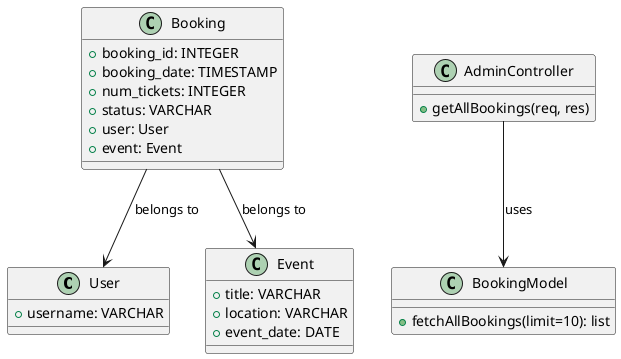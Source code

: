 @startuml getAllBookings
' Classes for simplified admin bookings view
class User {
    +username: VARCHAR
}

class Event {
    +title: VARCHAR
    +location: VARCHAR
    +event_date: DATE
}

class Booking {
    +booking_id: INTEGER
    +booking_date: TIMESTAMP
    +num_tickets: INTEGER
    +status: VARCHAR
    +user: User
    +event: Event
}

class AdminController {
    +getAllBookings(req, res)
}

class BookingModel {
    +fetchAllBookings(limit=10): list
}

' Relationships
Booking --> User : belongs to
Booking --> Event : belongs to
AdminController --> BookingModel : uses

@enduml
